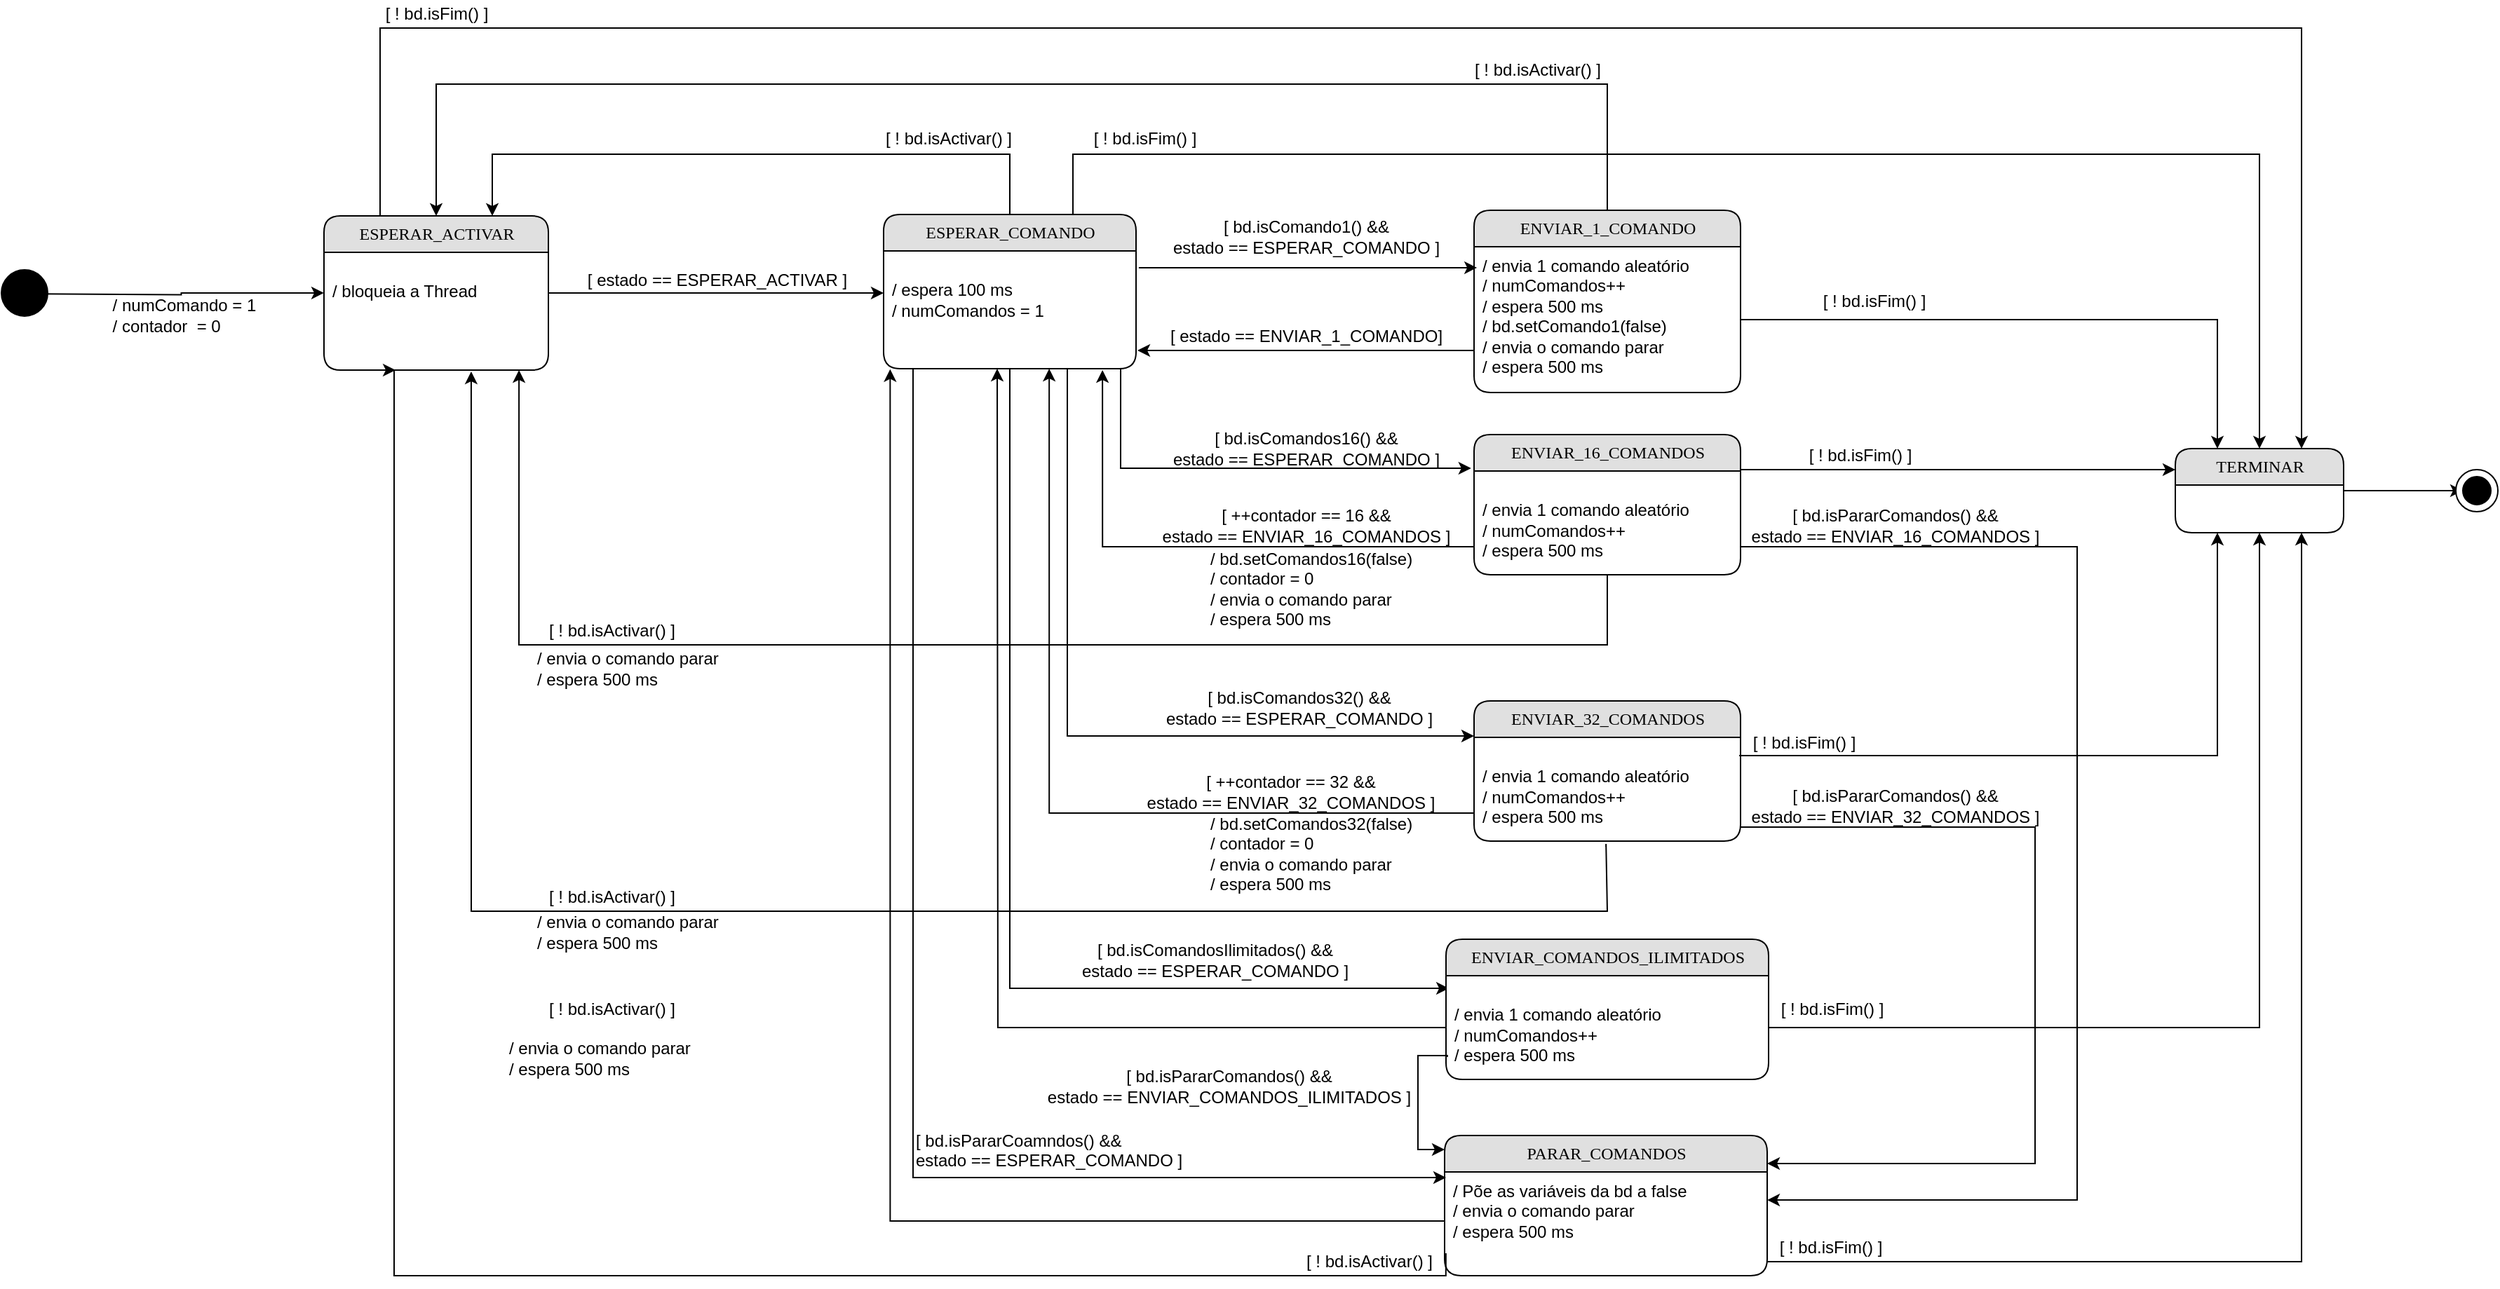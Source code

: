 <mxfile version="12.4.3" type="device" pages="1"><diagram name="Page-1" id="b520641d-4fe3-3701-9064-5fc419738815"><mxGraphModel dx="3540" dy="1956" grid="1" gridSize="10" guides="1" tooltips="1" connect="1" arrows="1" fold="1" page="1" pageScale="1" pageWidth="1100" pageHeight="850" background="#ffffff" math="0" shadow="0"><root><mxCell id="0"/><mxCell id="1" parent="0"/><mxCell id="S8m7xyc3ZQzibJLhSs6--1" style="edgeStyle=orthogonalEdgeStyle;rounded=0;orthogonalLoop=1;jettySize=auto;html=1;entryX=-0.006;entryY=0.115;entryDx=0;entryDy=0;entryPerimeter=0;" edge="1" parent="1" source="21ea969265ad0168-6"><mxGeometry relative="1" as="geometry"><mxPoint x="559" y="129" as="targetPoint"/></mxGeometry></mxCell><mxCell id="S8m7xyc3ZQzibJLhSs6--26" style="edgeStyle=orthogonalEdgeStyle;rounded=0;orthogonalLoop=1;jettySize=auto;html=1;exitX=0.25;exitY=0;exitDx=0;exitDy=0;entryX=0.75;entryY=0;entryDx=0;entryDy=0;" edge="1" parent="1" source="21ea969265ad0168-6" target="S8m7xyc3ZQzibJLhSs6--10"><mxGeometry relative="1" as="geometry"><Array as="points"><mxPoint x="200" y="-60"/><mxPoint x="1570" y="-60"/></Array></mxGeometry></mxCell><mxCell id="21ea969265ad0168-6" value="ESPERAR_ACTIVAR" style="swimlane;html=1;fontStyle=0;childLayout=stackLayout;horizontal=1;startSize=26;fillColor=#e0e0e0;horizontalStack=0;resizeParent=1;resizeLast=0;collapsible=1;marginBottom=0;swimlaneFillColor=#ffffff;align=center;rounded=1;shadow=0;comic=0;labelBackgroundColor=none;strokeWidth=1;fontFamily=Verdana;fontSize=12" parent="1" vertex="1"><mxGeometry x="160" y="74" width="160" height="110" as="geometry"/></mxCell><mxCell id="21ea969265ad0168-8" value="&lt;br&gt;/ bloqueia a Thread" style="text;html=1;strokeColor=none;fillColor=none;spacingLeft=4;spacingRight=4;whiteSpace=wrap;overflow=hidden;rotatable=0;points=[[0,0.5],[1,0.5]];portConstraint=eastwest;" parent="21ea969265ad0168-6" vertex="1"><mxGeometry y="26" width="160" height="84" as="geometry"/></mxCell><mxCell id="S8m7xyc3ZQzibJLhSs6--13" style="edgeStyle=orthogonalEdgeStyle;rounded=0;orthogonalLoop=1;jettySize=auto;html=1;exitX=0.5;exitY=0;exitDx=0;exitDy=0;entryX=0.75;entryY=0;entryDx=0;entryDy=0;" edge="1" parent="1" source="21ea969265ad0168-10" target="21ea969265ad0168-6"><mxGeometry relative="1" as="geometry"><Array as="points"><mxPoint x="649" y="30"/><mxPoint x="280" y="30"/></Array></mxGeometry></mxCell><mxCell id="S8m7xyc3ZQzibJLhSs6--57" style="edgeStyle=orthogonalEdgeStyle;rounded=0;orthogonalLoop=1;jettySize=auto;html=1;entryX=0.009;entryY=0.122;entryDx=0;entryDy=0;entryPerimeter=0;" edge="1" parent="1" source="21ea969265ad0168-10" target="S8m7xyc3ZQzibJLhSs6--52"><mxGeometry relative="1" as="geometry"/></mxCell><mxCell id="21ea969265ad0168-10" value="ESPERAR_COMANDO" style="swimlane;html=1;fontStyle=0;childLayout=stackLayout;horizontal=1;startSize=26;fillColor=#e0e0e0;horizontalStack=0;resizeParent=1;resizeLast=0;collapsible=1;marginBottom=0;swimlaneFillColor=#ffffff;align=center;rounded=1;shadow=0;comic=0;labelBackgroundColor=none;strokeWidth=1;fontFamily=Verdana;fontSize=12" parent="1" vertex="1"><mxGeometry x="559" y="73" width="180" height="110" as="geometry"/></mxCell><mxCell id="21ea969265ad0168-11" value="&lt;span&gt;&lt;br&gt;/ espera 100 ms&lt;br&gt;&lt;/span&gt;/ numComandos = 1&lt;span&gt;&lt;br&gt;&lt;/span&gt;" style="text;html=1;strokeColor=none;fillColor=none;spacingLeft=4;spacingRight=4;whiteSpace=wrap;overflow=hidden;rotatable=0;points=[[0,0.5],[1,0.5]];portConstraint=eastwest;" parent="21ea969265ad0168-10" vertex="1"><mxGeometry y="26" width="180" height="84" as="geometry"/></mxCell><mxCell id="S8m7xyc3ZQzibJLhSs6--4" style="edgeStyle=orthogonalEdgeStyle;rounded=0;orthogonalLoop=1;jettySize=auto;html=1;exitX=0.5;exitY=0;exitDx=0;exitDy=0;entryX=0.5;entryY=0;entryDx=0;entryDy=0;" edge="1" parent="1" source="21ea969265ad0168-22" target="21ea969265ad0168-6"><mxGeometry relative="1" as="geometry"><Array as="points"><mxPoint x="1075" y="-20"/><mxPoint x="240" y="-20"/></Array></mxGeometry></mxCell><mxCell id="21ea969265ad0168-22" value="ENVIAR_1_COMANDO" style="swimlane;html=1;fontStyle=0;childLayout=stackLayout;horizontal=1;startSize=26;fillColor=#e0e0e0;horizontalStack=0;resizeParent=1;resizeLast=0;collapsible=1;marginBottom=0;swimlaneFillColor=#ffffff;align=center;rounded=1;shadow=0;comic=0;labelBackgroundColor=none;strokeWidth=1;fontFamily=Verdana;fontSize=12" parent="1" vertex="1"><mxGeometry x="980" y="70" width="190" height="130" as="geometry"/></mxCell><mxCell id="21ea969265ad0168-23" value="&lt;span&gt;/ envia 1 comando aleatório&lt;br&gt;/ numComandos++&lt;br&gt;/ espera 500 ms&lt;br&gt;/ bd.setComando1(false)&lt;br&gt;/ envia o comando parar&lt;br&gt;/ espera 500 ms&lt;/span&gt;" style="text;html=1;strokeColor=none;fillColor=none;spacingLeft=4;spacingRight=4;whiteSpace=wrap;overflow=hidden;rotatable=0;points=[[0,0.5],[1,0.5]];portConstraint=eastwest;" parent="21ea969265ad0168-22" vertex="1"><mxGeometry y="26" width="190" height="104" as="geometry"/></mxCell><mxCell id="S8m7xyc3ZQzibJLhSs6--2" value="[ ! bd.isActivar() ]" style="text;html=1;align=center;verticalAlign=middle;resizable=0;points=[];;autosize=1;" vertex="1" parent="1"><mxGeometry x="550" y="9" width="110" height="20" as="geometry"/></mxCell><mxCell id="S8m7xyc3ZQzibJLhSs6--3" value="[ estado == ESPERAR_ACTIVAR ]" style="text;html=1;align=center;verticalAlign=middle;resizable=0;points=[];;autosize=1;" vertex="1" parent="1"><mxGeometry x="340" y="110" width="200" height="20" as="geometry"/></mxCell><mxCell id="S8m7xyc3ZQzibJLhSs6--5" value="[ ! bd.isActivar() ]" style="text;html=1;align=center;verticalAlign=middle;resizable=0;points=[];;autosize=1;" vertex="1" parent="1"><mxGeometry x="970" y="-40" width="110" height="20" as="geometry"/></mxCell><mxCell id="S8m7xyc3ZQzibJLhSs6--6" style="edgeStyle=orthogonalEdgeStyle;rounded=0;orthogonalLoop=1;jettySize=auto;html=1;entryX=0.011;entryY=0.144;entryDx=0;entryDy=0;entryPerimeter=0;exitX=1.011;exitY=0.143;exitDx=0;exitDy=0;exitPerimeter=0;" edge="1" parent="1" source="21ea969265ad0168-11" target="21ea969265ad0168-23"><mxGeometry relative="1" as="geometry"/></mxCell><mxCell id="S8m7xyc3ZQzibJLhSs6--7" value="[ bd.isComando1() &amp;amp;&amp;amp;&lt;br&gt;estado == ESPERAR_COMANDO ]" style="text;html=1;align=center;verticalAlign=middle;resizable=0;points=[];;autosize=1;" vertex="1" parent="1"><mxGeometry x="755" y="74" width="210" height="30" as="geometry"/></mxCell><mxCell id="S8m7xyc3ZQzibJLhSs6--8" style="edgeStyle=orthogonalEdgeStyle;rounded=0;orthogonalLoop=1;jettySize=auto;html=1;" edge="1" parent="1"><mxGeometry relative="1" as="geometry"><mxPoint x="980" y="170" as="sourcePoint"/><mxPoint x="740" y="170" as="targetPoint"/><Array as="points"><mxPoint x="980" y="170"/><mxPoint x="740" y="170"/></Array></mxGeometry></mxCell><mxCell id="S8m7xyc3ZQzibJLhSs6--9" value="&lt;span&gt;[ estado == ENVIAR_1_COMANDO]&lt;/span&gt;" style="text;html=1;align=center;verticalAlign=middle;resizable=0;points=[];;autosize=1;" vertex="1" parent="1"><mxGeometry x="755" y="150" width="210" height="20" as="geometry"/></mxCell><mxCell id="S8m7xyc3ZQzibJLhSs6--12" style="edgeStyle=orthogonalEdgeStyle;rounded=0;orthogonalLoop=1;jettySize=auto;html=1;exitX=0.75;exitY=0;exitDx=0;exitDy=0;entryX=0.5;entryY=0;entryDx=0;entryDy=0;" edge="1" parent="1" source="21ea969265ad0168-10" target="S8m7xyc3ZQzibJLhSs6--10"><mxGeometry relative="1" as="geometry"><Array as="points"><mxPoint x="694" y="30"/><mxPoint x="1540" y="30"/></Array></mxGeometry></mxCell><mxCell id="S8m7xyc3ZQzibJLhSs6--96" style="edgeStyle=orthogonalEdgeStyle;rounded=0;orthogonalLoop=1;jettySize=auto;html=1;exitX=1;exitY=0.5;exitDx=0;exitDy=0;entryX=0;entryY=0.5;entryDx=0;entryDy=0;" edge="1" parent="1" source="S8m7xyc3ZQzibJLhSs6--10" target="S8m7xyc3ZQzibJLhSs6--95"><mxGeometry relative="1" as="geometry"/></mxCell><mxCell id="S8m7xyc3ZQzibJLhSs6--10" value="TERMINAR" style="swimlane;html=1;fontStyle=0;childLayout=stackLayout;horizontal=1;startSize=26;fillColor=#e0e0e0;horizontalStack=0;resizeParent=1;resizeLast=0;collapsible=1;marginBottom=0;swimlaneFillColor=#ffffff;align=center;rounded=1;shadow=0;comic=0;labelBackgroundColor=none;strokeWidth=1;fontFamily=Verdana;fontSize=12" vertex="1" parent="1"><mxGeometry x="1480" y="240" width="120" height="60" as="geometry"/></mxCell><mxCell id="S8m7xyc3ZQzibJLhSs6--14" value="[ ! bd.isFim() ]" style="text;html=1;align=center;verticalAlign=middle;resizable=0;points=[];;autosize=1;" vertex="1" parent="1"><mxGeometry x="700" y="9" width="90" height="20" as="geometry"/></mxCell><mxCell id="S8m7xyc3ZQzibJLhSs6--15" style="edgeStyle=orthogonalEdgeStyle;rounded=0;orthogonalLoop=1;jettySize=auto;html=1;entryX=0.25;entryY=0;entryDx=0;entryDy=0;" edge="1" parent="1" source="21ea969265ad0168-23" target="S8m7xyc3ZQzibJLhSs6--10"><mxGeometry relative="1" as="geometry"/></mxCell><mxCell id="S8m7xyc3ZQzibJLhSs6--16" value="[ ! bd.isFim() ]" style="text;html=1;align=center;verticalAlign=middle;resizable=0;points=[];;autosize=1;" vertex="1" parent="1"><mxGeometry x="1220" y="125" width="90" height="20" as="geometry"/></mxCell><mxCell id="S8m7xyc3ZQzibJLhSs6--18" value="" style="ellipse;whiteSpace=wrap;html=1;fillColor=#FFFFFF;" vertex="1" parent="1"><mxGeometry x="1680" y="255" width="30" height="30" as="geometry"/></mxCell><mxCell id="S8m7xyc3ZQzibJLhSs6--20" value="" style="ellipse;whiteSpace=wrap;html=1;aspect=fixed;fillColor=#000000;" vertex="1" parent="1"><mxGeometry x="-70" y="112.5" width="33" height="33" as="geometry"/></mxCell><mxCell id="S8m7xyc3ZQzibJLhSs6--21" style="edgeStyle=orthogonalEdgeStyle;rounded=0;orthogonalLoop=1;jettySize=auto;html=1;exitX=0;exitY=1;exitDx=0;exitDy=0;entryX=1;entryY=1;entryDx=0;entryDy=0;" edge="1" parent="1"><mxGeometry relative="1" as="geometry"><mxPoint x="-59.667" y="134.667" as="sourcePoint"/><mxPoint x="-46.333" y="134.667" as="targetPoint"/></mxGeometry></mxCell><mxCell id="S8m7xyc3ZQzibJLhSs6--24" style="edgeStyle=orthogonalEdgeStyle;rounded=0;orthogonalLoop=1;jettySize=auto;html=1;entryX=0;entryY=0.345;entryDx=0;entryDy=0;entryPerimeter=0;" edge="1" parent="1" target="21ea969265ad0168-8"><mxGeometry relative="1" as="geometry"><mxPoint x="-44.525" y="129.667" as="sourcePoint"/></mxGeometry></mxCell><mxCell id="S8m7xyc3ZQzibJLhSs6--25" value="&lt;div style=&quot;text-align: left&quot;&gt;&lt;span&gt;/ numComando = 1&lt;/span&gt;&lt;/div&gt;&lt;div style=&quot;text-align: left&quot;&gt;&lt;span&gt;/ contador&amp;nbsp; = 0&lt;/span&gt;&lt;/div&gt;" style="text;html=1;align=center;verticalAlign=middle;resizable=0;points=[];;autosize=1;" vertex="1" parent="1"><mxGeometry y="130" width="120" height="30" as="geometry"/></mxCell><mxCell id="S8m7xyc3ZQzibJLhSs6--27" value="[ ! bd.isFim() ]" style="text;html=1;align=center;verticalAlign=middle;resizable=0;points=[];;autosize=1;" vertex="1" parent="1"><mxGeometry x="195" y="-80" width="90" height="20" as="geometry"/></mxCell><mxCell id="S8m7xyc3ZQzibJLhSs6--36" style="edgeStyle=orthogonalEdgeStyle;rounded=0;orthogonalLoop=1;jettySize=auto;html=1;exitX=1;exitY=0.25;exitDx=0;exitDy=0;entryX=0;entryY=0.25;entryDx=0;entryDy=0;" edge="1" parent="1" source="S8m7xyc3ZQzibJLhSs6--29" target="S8m7xyc3ZQzibJLhSs6--10"><mxGeometry relative="1" as="geometry"/></mxCell><mxCell id="S8m7xyc3ZQzibJLhSs6--38" style="edgeStyle=orthogonalEdgeStyle;rounded=0;orthogonalLoop=1;jettySize=auto;html=1;entryX=0.869;entryY=1;entryDx=0;entryDy=0;entryPerimeter=0;" edge="1" parent="1" source="S8m7xyc3ZQzibJLhSs6--29" target="21ea969265ad0168-8"><mxGeometry relative="1" as="geometry"><Array as="points"><mxPoint x="1075" y="380"/><mxPoint x="299" y="380"/></Array></mxGeometry></mxCell><mxCell id="S8m7xyc3ZQzibJLhSs6--29" value="ENVIAR_16_COMANDOS" style="swimlane;html=1;fontStyle=0;childLayout=stackLayout;horizontal=1;startSize=26;fillColor=#e0e0e0;horizontalStack=0;resizeParent=1;resizeLast=0;collapsible=1;marginBottom=0;swimlaneFillColor=#ffffff;align=center;rounded=1;shadow=0;comic=0;labelBackgroundColor=none;strokeWidth=1;fontFamily=Verdana;fontSize=12" vertex="1" parent="1"><mxGeometry x="980" y="230" width="190" height="100" as="geometry"/></mxCell><mxCell id="S8m7xyc3ZQzibJLhSs6--30" value="&lt;br&gt;&lt;span&gt;/ envia 1 comando aleatório&lt;br&gt;/ numComandos++&lt;br&gt;/ espera 500 ms&lt;/span&gt;" style="text;html=1;strokeColor=none;fillColor=none;spacingLeft=4;spacingRight=4;whiteSpace=wrap;overflow=hidden;rotatable=0;points=[[0,0.5],[1,0.5]];portConstraint=eastwest;" vertex="1" parent="S8m7xyc3ZQzibJLhSs6--29"><mxGeometry y="26" width="190" height="74" as="geometry"/></mxCell><mxCell id="S8m7xyc3ZQzibJLhSs6--31" style="edgeStyle=orthogonalEdgeStyle;rounded=0;orthogonalLoop=1;jettySize=auto;html=1;entryX=-0.011;entryY=-0.027;entryDx=0;entryDy=0;entryPerimeter=0;exitX=0.939;exitY=1;exitDx=0;exitDy=0;exitPerimeter=0;" edge="1" parent="1" source="21ea969265ad0168-11" target="S8m7xyc3ZQzibJLhSs6--30"><mxGeometry relative="1" as="geometry"><Array as="points"><mxPoint x="728" y="254"/></Array></mxGeometry></mxCell><mxCell id="S8m7xyc3ZQzibJLhSs6--32" value="[ bd.isComandos16() &amp;amp;&amp;amp;&lt;br&gt;estado == ESPERAR_COMANDO ]" style="text;html=1;align=center;verticalAlign=middle;resizable=0;points=[];;autosize=1;" vertex="1" parent="1"><mxGeometry x="755" y="225" width="210" height="30" as="geometry"/></mxCell><mxCell id="S8m7xyc3ZQzibJLhSs6--33" style="edgeStyle=orthogonalEdgeStyle;rounded=0;orthogonalLoop=1;jettySize=auto;html=1;exitX=0;exitY=0.5;exitDx=0;exitDy=0;entryX=0.867;entryY=1.012;entryDx=0;entryDy=0;entryPerimeter=0;" edge="1" parent="1" source="S8m7xyc3ZQzibJLhSs6--30" target="21ea969265ad0168-11"><mxGeometry relative="1" as="geometry"><Array as="points"><mxPoint x="980" y="310"/><mxPoint x="715" y="310"/></Array></mxGeometry></mxCell><mxCell id="S8m7xyc3ZQzibJLhSs6--34" value="&lt;span&gt;[ ++contador == 16 &amp;amp;&amp;amp; &lt;br&gt;estado == ENVIAR_16_COMANDOS ]&lt;/span&gt;" style="text;html=1;align=center;verticalAlign=middle;resizable=0;points=[];;autosize=1;" vertex="1" parent="1"><mxGeometry x="750" y="280" width="220" height="30" as="geometry"/></mxCell><mxCell id="S8m7xyc3ZQzibJLhSs6--35" value="&lt;span&gt;&lt;span&gt;/ bd.setComandos16(false)&lt;br&gt;/ contador = 0 &lt;br&gt;&lt;div&gt;&lt;span&gt;/ envia o comando parar&lt;/span&gt;&lt;/div&gt;&lt;/span&gt;&lt;span&gt;/ espera 500 ms&lt;/span&gt;&lt;/span&gt;" style="text;html=1;align=left;verticalAlign=middle;resizable=0;points=[];;autosize=1;" vertex="1" parent="1"><mxGeometry x="790" y="310" width="160" height="60" as="geometry"/></mxCell><mxCell id="S8m7xyc3ZQzibJLhSs6--37" value="[ ! bd.isFim() ]" style="text;html=1;align=center;verticalAlign=middle;resizable=0;points=[];;autosize=1;" vertex="1" parent="1"><mxGeometry x="1210" y="235" width="90" height="20" as="geometry"/></mxCell><mxCell id="S8m7xyc3ZQzibJLhSs6--39" value="[ ! bd.isActivar() ]" style="text;html=1;align=center;verticalAlign=middle;resizable=0;points=[];;autosize=1;" vertex="1" parent="1"><mxGeometry x="310" y="360" width="110" height="20" as="geometry"/></mxCell><mxCell id="S8m7xyc3ZQzibJLhSs6--49" style="edgeStyle=orthogonalEdgeStyle;rounded=0;orthogonalLoop=1;jettySize=auto;html=1;entryX=0.656;entryY=1.012;entryDx=0;entryDy=0;entryPerimeter=0;exitX=0.495;exitY=1.054;exitDx=0;exitDy=0;exitPerimeter=0;" edge="1" parent="1" source="S8m7xyc3ZQzibJLhSs6--41" target="21ea969265ad0168-8"><mxGeometry relative="1" as="geometry"><Array as="points"><mxPoint x="1074" y="522"/><mxPoint x="1075" y="522"/><mxPoint x="1075" y="570"/><mxPoint x="265" y="570"/></Array></mxGeometry></mxCell><mxCell id="S8m7xyc3ZQzibJLhSs6--40" value="ENVIAR_32_COMANDOS" style="swimlane;html=1;fontStyle=0;childLayout=stackLayout;horizontal=1;startSize=26;fillColor=#e0e0e0;horizontalStack=0;resizeParent=1;resizeLast=0;collapsible=1;marginBottom=0;swimlaneFillColor=#ffffff;align=center;rounded=1;shadow=0;comic=0;labelBackgroundColor=none;strokeWidth=1;fontFamily=Verdana;fontSize=12" vertex="1" parent="1"><mxGeometry x="980" y="420" width="190" height="100" as="geometry"/></mxCell><mxCell id="S8m7xyc3ZQzibJLhSs6--41" value="&lt;br&gt;&lt;span&gt;/ envia 1 comando aleatório&lt;/span&gt;&lt;br&gt;/ numComandos++&lt;span&gt;&lt;br&gt;/ espera 500 ms&lt;/span&gt;" style="text;html=1;strokeColor=none;fillColor=none;spacingLeft=4;spacingRight=4;whiteSpace=wrap;overflow=hidden;rotatable=0;points=[[0,0.5],[1,0.5]];portConstraint=eastwest;" vertex="1" parent="S8m7xyc3ZQzibJLhSs6--40"><mxGeometry y="26" width="190" height="74" as="geometry"/></mxCell><mxCell id="S8m7xyc3ZQzibJLhSs6--42" style="edgeStyle=orthogonalEdgeStyle;rounded=0;orthogonalLoop=1;jettySize=auto;html=1;entryX=0;entryY=0.25;entryDx=0;entryDy=0;" edge="1" parent="1" source="21ea969265ad0168-11" target="S8m7xyc3ZQzibJLhSs6--40"><mxGeometry relative="1" as="geometry"><Array as="points"><mxPoint x="690" y="445"/></Array></mxGeometry></mxCell><mxCell id="S8m7xyc3ZQzibJLhSs6--43" style="edgeStyle=orthogonalEdgeStyle;rounded=0;orthogonalLoop=1;jettySize=auto;html=1;exitX=0;exitY=0.5;exitDx=0;exitDy=0;entryX=0.656;entryY=1;entryDx=0;entryDy=0;entryPerimeter=0;" edge="1" parent="1" source="S8m7xyc3ZQzibJLhSs6--41" target="21ea969265ad0168-11"><mxGeometry relative="1" as="geometry"><Array as="points"><mxPoint x="980" y="500"/><mxPoint x="677" y="500"/></Array></mxGeometry></mxCell><mxCell id="S8m7xyc3ZQzibJLhSs6--44" value="[ bd.isComandos32() &amp;amp;&amp;amp;&lt;br&gt;estado == ESPERAR_COMANDO ]" style="text;html=1;align=center;verticalAlign=middle;resizable=0;points=[];;autosize=1;" vertex="1" parent="1"><mxGeometry x="750" y="410" width="210" height="30" as="geometry"/></mxCell><mxCell id="S8m7xyc3ZQzibJLhSs6--45" value="&lt;span&gt;[ ++contador == 32 &amp;amp;&amp;amp; &lt;br&gt;estado == ENVIAR_32_COMANDOS ]&lt;/span&gt;" style="text;html=1;align=center;verticalAlign=middle;resizable=0;points=[];;autosize=1;" vertex="1" parent="1"><mxGeometry x="739" y="470" width="220" height="30" as="geometry"/></mxCell><mxCell id="S8m7xyc3ZQzibJLhSs6--46" style="edgeStyle=orthogonalEdgeStyle;rounded=0;orthogonalLoop=1;jettySize=auto;html=1;exitX=0.995;exitY=0.176;exitDx=0;exitDy=0;entryX=0.25;entryY=1;entryDx=0;entryDy=0;exitPerimeter=0;" edge="1" parent="1" source="S8m7xyc3ZQzibJLhSs6--41" target="S8m7xyc3ZQzibJLhSs6--10"><mxGeometry relative="1" as="geometry"/></mxCell><mxCell id="S8m7xyc3ZQzibJLhSs6--47" value="&lt;span&gt;&lt;span&gt;/ bd.setComandos32(false)&lt;br&gt;/ contador = 0 &lt;br&gt;&lt;div&gt;&lt;span&gt;/ envia o comando parar&lt;/span&gt;&lt;/div&gt;&lt;/span&gt;&lt;span&gt;/ espera 500 ms&lt;/span&gt;&lt;/span&gt;" style="text;html=1;align=left;verticalAlign=middle;resizable=0;points=[];;autosize=1;" vertex="1" parent="1"><mxGeometry x="790" y="499" width="160" height="60" as="geometry"/></mxCell><mxCell id="S8m7xyc3ZQzibJLhSs6--48" value="[ ! bd.isFim() ]" style="text;html=1;align=center;verticalAlign=middle;resizable=0;points=[];;autosize=1;" vertex="1" parent="1"><mxGeometry x="1170" y="440" width="90" height="20" as="geometry"/></mxCell><mxCell id="S8m7xyc3ZQzibJLhSs6--50" value="[ ! bd.isActivar() ]" style="text;html=1;align=center;verticalAlign=middle;resizable=0;points=[];;autosize=1;" vertex="1" parent="1"><mxGeometry x="310" y="550" width="110" height="20" as="geometry"/></mxCell><mxCell id="S8m7xyc3ZQzibJLhSs6--51" value="ENVIAR_COMANDOS_ILIMITADOS" style="swimlane;html=1;fontStyle=0;childLayout=stackLayout;horizontal=1;startSize=26;fillColor=#e0e0e0;horizontalStack=0;resizeParent=1;resizeLast=0;collapsible=1;marginBottom=0;swimlaneFillColor=#ffffff;align=center;rounded=1;shadow=0;comic=0;labelBackgroundColor=none;strokeWidth=1;fontFamily=Verdana;fontSize=12" vertex="1" parent="1"><mxGeometry x="960" y="590" width="230" height="100" as="geometry"/></mxCell><mxCell id="S8m7xyc3ZQzibJLhSs6--52" value="&lt;br&gt;&lt;span&gt;/ envia 1 comando aleatório&lt;/span&gt;&lt;br&gt;/ numComandos++&lt;span&gt;&lt;br&gt;/ espera 500 ms&lt;/span&gt;" style="text;html=1;strokeColor=none;fillColor=none;spacingLeft=4;spacingRight=4;whiteSpace=wrap;overflow=hidden;rotatable=0;points=[[0,0.5],[1,0.5]];portConstraint=eastwest;" vertex="1" parent="S8m7xyc3ZQzibJLhSs6--51"><mxGeometry y="26" width="230" height="74" as="geometry"/></mxCell><mxCell id="S8m7xyc3ZQzibJLhSs6--53" style="edgeStyle=orthogonalEdgeStyle;rounded=0;orthogonalLoop=1;jettySize=auto;html=1;exitX=1;exitY=0.5;exitDx=0;exitDy=0;entryX=0.5;entryY=1;entryDx=0;entryDy=0;" edge="1" parent="1" source="S8m7xyc3ZQzibJLhSs6--52" target="S8m7xyc3ZQzibJLhSs6--10"><mxGeometry relative="1" as="geometry"/></mxCell><mxCell id="S8m7xyc3ZQzibJLhSs6--54" value="[ ! bd.isFim() ]" style="text;html=1;align=center;verticalAlign=middle;resizable=0;points=[];;autosize=1;" vertex="1" parent="1"><mxGeometry x="1190" y="630" width="90" height="20" as="geometry"/></mxCell><mxCell id="S8m7xyc3ZQzibJLhSs6--55" style="edgeStyle=orthogonalEdgeStyle;rounded=0;orthogonalLoop=1;jettySize=auto;html=1;exitX=0;exitY=0.5;exitDx=0;exitDy=0;" edge="1" parent="1" source="S8m7xyc3ZQzibJLhSs6--52"><mxGeometry relative="1" as="geometry"><mxPoint x="640" y="183" as="targetPoint"/></mxGeometry></mxCell><mxCell id="S8m7xyc3ZQzibJLhSs6--56" value="[ ! bd.isActivar() ]" style="text;html=1;align=center;verticalAlign=middle;resizable=0;points=[];;autosize=1;" vertex="1" parent="1"><mxGeometry x="310" y="630" width="110" height="20" as="geometry"/></mxCell><mxCell id="S8m7xyc3ZQzibJLhSs6--58" value="[ bd.isComandosIlimitados() &amp;amp;&amp;amp;&lt;br&gt;estado == ESPERAR_COMANDO ]" style="text;html=1;align=center;verticalAlign=middle;resizable=0;points=[];;autosize=1;" vertex="1" parent="1"><mxGeometry x="690" y="590" width="210" height="30" as="geometry"/></mxCell><mxCell id="S8m7xyc3ZQzibJLhSs6--61" value="/ envia o comando parar&lt;br&gt;/ espera 500 ms" style="text;html=1;align=left;verticalAlign=middle;resizable=0;points=[];;autosize=1;" vertex="1" parent="1"><mxGeometry x="310" y="570" width="140" height="30" as="geometry"/></mxCell><mxCell id="S8m7xyc3ZQzibJLhSs6--62" value="/ envia o comando parar&lt;br&gt;/ espera 500 ms" style="text;html=1;align=left;verticalAlign=middle;resizable=0;points=[];;autosize=1;" vertex="1" parent="1"><mxGeometry x="290" y="660" width="140" height="30" as="geometry"/></mxCell><mxCell id="S8m7xyc3ZQzibJLhSs6--63" value="/ envia o comando parar&lt;br&gt;/ espera 500 ms" style="text;html=1;align=left;verticalAlign=middle;resizable=0;points=[];;autosize=1;" vertex="1" parent="1"><mxGeometry x="310" y="382" width="140" height="30" as="geometry"/></mxCell><mxCell id="S8m7xyc3ZQzibJLhSs6--64" value="PARAR_COMANDOS" style="swimlane;html=1;fontStyle=0;childLayout=stackLayout;horizontal=1;startSize=26;fillColor=#e0e0e0;horizontalStack=0;resizeParent=1;resizeLast=0;collapsible=1;marginBottom=0;swimlaneFillColor=#ffffff;align=center;rounded=1;shadow=0;comic=0;labelBackgroundColor=none;strokeWidth=1;fontFamily=Verdana;fontSize=12" vertex="1" parent="1"><mxGeometry x="959" y="730" width="230" height="100" as="geometry"/></mxCell><mxCell id="S8m7xyc3ZQzibJLhSs6--65" value="&lt;span&gt;/ Põe as variáveis da bd a false&lt;br&gt;/ envia o comando parar&lt;br&gt;/ espera 500 ms&lt;/span&gt;" style="text;html=1;strokeColor=none;fillColor=none;spacingLeft=4;spacingRight=4;whiteSpace=wrap;overflow=hidden;rotatable=0;points=[[0,0.5],[1,0.5]];portConstraint=eastwest;" vertex="1" parent="S8m7xyc3ZQzibJLhSs6--64"><mxGeometry y="26" width="230" height="70" as="geometry"/></mxCell><mxCell id="S8m7xyc3ZQzibJLhSs6--67" style="edgeStyle=orthogonalEdgeStyle;rounded=0;orthogonalLoop=1;jettySize=auto;html=1;exitX=1;exitY=0.5;exitDx=0;exitDy=0;" edge="1" parent="1" source="S8m7xyc3ZQzibJLhSs6--41"><mxGeometry relative="1" as="geometry"><mxPoint x="1189" y="750" as="targetPoint"/><Array as="points"><mxPoint x="1170" y="510"/><mxPoint x="1380" y="510"/><mxPoint x="1380" y="750"/><mxPoint x="1189" y="750"/></Array></mxGeometry></mxCell><mxCell id="S8m7xyc3ZQzibJLhSs6--68" value="&lt;span&gt;[ bd.isPararComandos()   &amp;amp;&amp;amp; &lt;br&gt;estado == ENVIAR_32_COMANDOS ]&lt;/span&gt;" style="text;html=1;align=center;verticalAlign=middle;resizable=0;points=[];;autosize=1;" vertex="1" parent="1"><mxGeometry x="1170" y="480" width="220" height="30" as="geometry"/></mxCell><mxCell id="S8m7xyc3ZQzibJLhSs6--69" style="edgeStyle=orthogonalEdgeStyle;rounded=0;orthogonalLoop=1;jettySize=auto;html=1;exitX=0.004;exitY=0.784;exitDx=0;exitDy=0;exitPerimeter=0;" edge="1" parent="1" source="S8m7xyc3ZQzibJLhSs6--52"><mxGeometry relative="1" as="geometry"><mxPoint x="959" y="740" as="targetPoint"/><Array as="points"><mxPoint x="940" y="673"/><mxPoint x="940" y="740"/></Array></mxGeometry></mxCell><mxCell id="S8m7xyc3ZQzibJLhSs6--70" value="&lt;span&gt;[ bd.isPararComandos()   &amp;amp;&amp;amp; &lt;br&gt;estado == ENVIAR_COMANDOS_ILIMITADOS ]&lt;/span&gt;" style="text;html=1;align=center;verticalAlign=middle;resizable=0;points=[];;autosize=1;" vertex="1" parent="1"><mxGeometry x="670" y="680" width="270" height="30" as="geometry"/></mxCell><mxCell id="S8m7xyc3ZQzibJLhSs6--71" style="edgeStyle=orthogonalEdgeStyle;rounded=0;orthogonalLoop=1;jettySize=auto;html=1;exitX=0.004;exitY=0.829;exitDx=0;exitDy=0;entryX=0.319;entryY=1;entryDx=0;entryDy=0;entryPerimeter=0;exitPerimeter=0;" edge="1" parent="1" source="S8m7xyc3ZQzibJLhSs6--65" target="21ea969265ad0168-8"><mxGeometry relative="1" as="geometry"><Array as="points"><mxPoint x="960" y="830"/><mxPoint x="210" y="830"/></Array></mxGeometry></mxCell><mxCell id="S8m7xyc3ZQzibJLhSs6--72" value="[ ! bd.isActivar() ]" style="text;html=1;align=center;verticalAlign=middle;resizable=0;points=[];;autosize=1;" vertex="1" parent="1"><mxGeometry x="850" y="810" width="110" height="20" as="geometry"/></mxCell><mxCell id="S8m7xyc3ZQzibJLhSs6--75" style="edgeStyle=orthogonalEdgeStyle;rounded=0;orthogonalLoop=1;jettySize=auto;html=1;entryX=0.75;entryY=1;entryDx=0;entryDy=0;" edge="1" parent="1" target="S8m7xyc3ZQzibJLhSs6--10"><mxGeometry relative="1" as="geometry"><mxPoint x="1189" y="820" as="sourcePoint"/><Array as="points"><mxPoint x="1570" y="820"/></Array></mxGeometry></mxCell><mxCell id="S8m7xyc3ZQzibJLhSs6--76" style="edgeStyle=orthogonalEdgeStyle;rounded=0;orthogonalLoop=1;jettySize=auto;html=1;exitX=1;exitY=0.5;exitDx=0;exitDy=0;entryX=1;entryY=0.286;entryDx=0;entryDy=0;entryPerimeter=0;" edge="1" parent="1" source="S8m7xyc3ZQzibJLhSs6--30" target="S8m7xyc3ZQzibJLhSs6--65"><mxGeometry relative="1" as="geometry"><Array as="points"><mxPoint x="1170" y="310"/><mxPoint x="1410" y="310"/><mxPoint x="1410" y="776"/></Array></mxGeometry></mxCell><mxCell id="S8m7xyc3ZQzibJLhSs6--81" value="&lt;span&gt;[ bd.isPararComandos()   &amp;amp;&amp;amp; &lt;br&gt;estado == ENVIAR_16_COMANDOS ]&lt;/span&gt;" style="text;html=1;align=center;verticalAlign=middle;resizable=0;points=[];;autosize=1;" vertex="1" parent="1"><mxGeometry x="1170" y="280" width="220" height="30" as="geometry"/></mxCell><mxCell id="S8m7xyc3ZQzibJLhSs6--82" value="[ ! bd.isFim() ]" style="text;html=1;align=center;verticalAlign=middle;resizable=0;points=[];;autosize=1;" vertex="1" parent="1"><mxGeometry x="1189" y="800" width="90" height="20" as="geometry"/></mxCell><mxCell id="S8m7xyc3ZQzibJLhSs6--86" style="edgeStyle=orthogonalEdgeStyle;rounded=0;orthogonalLoop=1;jettySize=auto;html=1;" edge="1" parent="1" source="21ea969265ad0168-11"><mxGeometry relative="1" as="geometry"><mxPoint x="960" y="760" as="targetPoint"/><Array as="points"><mxPoint x="580" y="760"/></Array></mxGeometry></mxCell><mxCell id="S8m7xyc3ZQzibJLhSs6--87" style="edgeStyle=orthogonalEdgeStyle;rounded=0;orthogonalLoop=1;jettySize=auto;html=1;exitX=0;exitY=0.5;exitDx=0;exitDy=0;entryX=0.026;entryY=1.004;entryDx=0;entryDy=0;entryPerimeter=0;" edge="1" parent="1" source="S8m7xyc3ZQzibJLhSs6--65" target="21ea969265ad0168-11"><mxGeometry relative="1" as="geometry"/></mxCell><mxCell id="S8m7xyc3ZQzibJLhSs6--92" value="[ bd.isPararCoamndos() &amp;amp;&amp;amp;&lt;br&gt;estado == ESPERAR_COMANDO ]" style="text;html=1;" vertex="1" parent="1"><mxGeometry x="580" y="720" width="360" height="30" as="geometry"/></mxCell><mxCell id="S8m7xyc3ZQzibJLhSs6--95" value="" style="ellipse;whiteSpace=wrap;html=1;aspect=fixed;fillColor=#000000;" vertex="1" parent="1"><mxGeometry x="1685" y="260" width="20" height="20" as="geometry"/></mxCell></root></mxGraphModel></diagram></mxfile>
